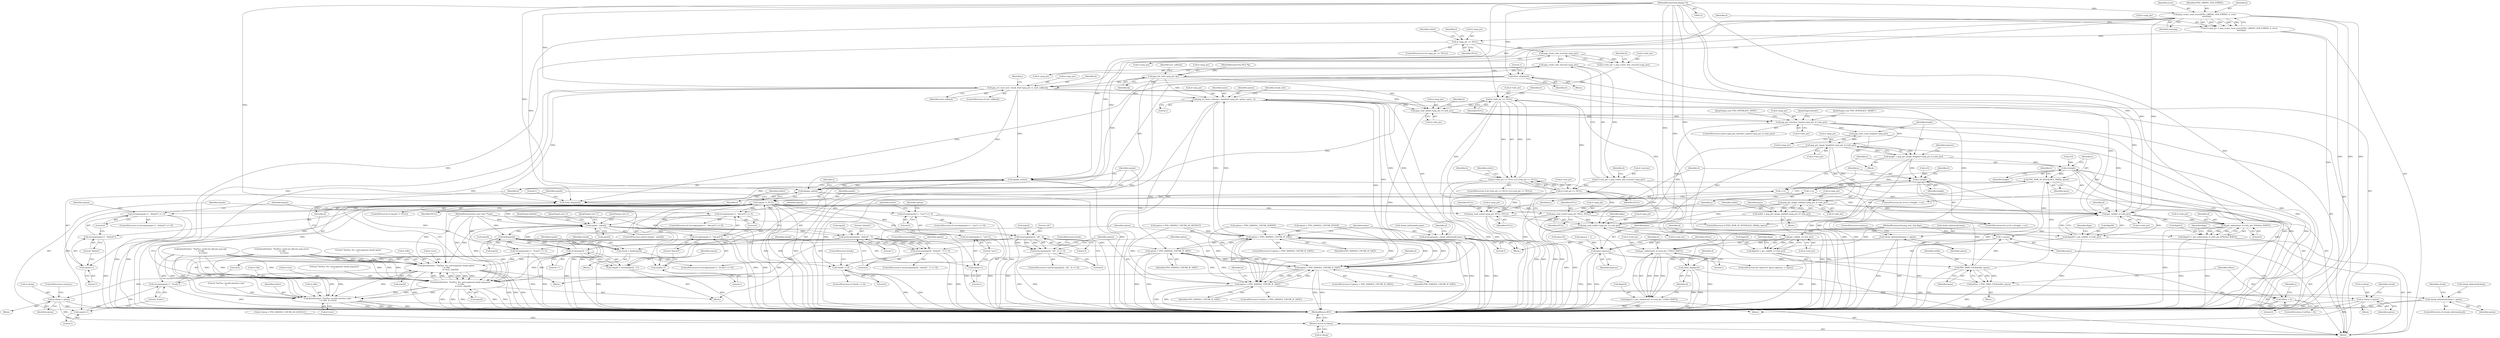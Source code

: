 digraph "0_Android_9d4853418ab2f754c2b63e091c29c5529b8b86ca_32@API" {
"1000153" [label="(Call,png_create_read_struct(PNG_LIBPNG_VER_STRING, d, error,\n      warning))"];
"1000127" [label="(MethodParameterIn,display *d)"];
"1000149" [label="(Call,d->png_ptr = png_create_read_struct(PNG_LIBPNG_VER_STRING, d, error,\n      warning))"];
"1000159" [label="(Call,d->png_ptr == NULL)"];
"1000180" [label="(Call,png_create_info_struct(d->png_ptr))"];
"1000176" [label="(Call,d->info_ptr = png_create_info_struct(d->png_ptr))"];
"1000194" [label="(Call,d->info_ptr == NULL)"];
"1000193" [label="(Call,d->info_ptr == NULL || d->end_ptr == NULL)"];
"1000199" [label="(Call,d->end_ptr == NULL)"];
"1000251" [label="(Call,equals != NULL)"];
"1000258" [label="(Call,strcmp(equals+1, \"default\") == 0)"];
"1000259" [label="(Call,strcmp(equals+1, \"default\"))"];
"1000260" [label="(Call,equals+1)"];
"1000270" [label="(Call,strcmp(equals+1, \"discard\") == 0)"];
"1000271" [label="(Call,strcmp(equals+1, \"discard\"))"];
"1000272" [label="(Call,equals+1)"];
"1000282" [label="(Call,strcmp(equals+1, \"if-safe\") == 0)"];
"1000283" [label="(Call,strcmp(equals+1, \"if-safe\"))"];
"1000284" [label="(Call,equals+1)"];
"1000294" [label="(Call,strcmp(equals+1, \"save\") == 0)"];
"1000295" [label="(Call,strcmp(equals+1, \"save\"))"];
"1000296" [label="(Call,equals+1)"];
"1000321" [label="(Call,equals - argv[i])"];
"1000330" [label="(Call,find(argv[i]))"];
"1000245" [label="(Call,strchr(argv[i], '='))"];
"1000243" [label="(Call,*equals = strchr(argv[i], '='))"];
"1000306" [label="(Call,fprintf(stderr, \"%s(%s): %s: unrecognized chunk option\n\", d->file,\n               d->test, argv[i]))"];
"1000439" [label="(Call,fprintf(stderr, \"%s(%s): %s: unrecognized chunk argument\n\", d->file,\n         d->test, argv[i]))"];
"1000480" [label="(Call,fprintf(stderr, \"%s(%s): invalid interlace type\n\", d->file, d->test))"];
"1000328" [label="(Call,chunk = find(argv[i]))"];
"1000335" [label="(Call,chunk >= 0)"];
"1000372" [label="(Call,memcmp(argv[i], \"default\", 7))"];
"1000371" [label="(Call,memcmp(argv[i], \"default\", 7) == 0)"];
"1000395" [label="(Call,memcmp(argv[i], \"all\", 3))"];
"1000394" [label="(Call,memcmp(argv[i], \"all\", 3) == 0)"];
"1000565" [label="(Call,png_read_row(d->png_ptr, NULL, NULL))"];
"1000589" [label="(Call,png_read_end(d->png_ptr, d->end_ptr))"];
"1000630" [label="(Call,get_valid(d, d->end_ptr))"];
"1000626" [label="(Call,flags[2] = get_valid(d, d->end_ptr))"];
"1000639" [label="(Call,get_unknown(d, d->end_ptr, 1/*after IDAT*/))"];
"1000635" [label="(Call,flags[3] = get_unknown(d, d->end_ptr, 1/*after IDAT*/))"];
"1000645" [label="(Call,clean_display(d))"];
"1000583" [label="(Call,png_read_row(d->png_ptr, NULL, NULL))"];
"1000453" [label="(Call,png_read_info(d->png_ptr, d->info_ptr))"];
"1000461" [label="(Call,png_get_interlace_type(d->png_ptr, d->info_ptr))"];
"1000502" [label="(Call,png_start_read_image(d->png_ptr))"];
"1000508" [label="(Call,png_get_image_height(d->png_ptr, d->info_ptr))"];
"1000506" [label="(Call,height = png_get_image_height(d->png_ptr, d->info_ptr))"];
"1000556" [label="(Call,y<height)"];
"1000562" [label="(Call,PNG_ROW_IN_INTERLACE_PASS(y, ipass))"];
"1000537" [label="(Call,++ipass)"];
"1000534" [label="(Call,ipass<npasses)"];
"1000543" [label="(Call,PNG_PASS_COLS(width, ipass))"];
"1000541" [label="(Call,wPass = PNG_PASS_COLS(width, ipass))"];
"1000547" [label="(Call,wPass > 0)"];
"1000559" [label="(Call,++y)"];
"1000578" [label="(Call,y<height)"];
"1000581" [label="(Call,++y)"];
"1000523" [label="(Call,png_get_image_width(d->png_ptr, d->info_ptr))"];
"1000521" [label="(Call,width = png_get_image_width(d->png_ptr, d->info_ptr))"];
"1000600" [label="(Call,get_valid(d, d->info_ptr))"];
"1000596" [label="(Call,flags[0] = get_valid(d, d->info_ptr))"];
"1000609" [label="(Call,get_unknown(d, d->info_ptr, 0/*before IDAT*/))"];
"1000605" [label="(Call,flags[1] = get_unknown(d, d->info_ptr, 0/*before IDAT*/))"];
"1000188" [label="(Call,png_create_info_struct(d->png_ptr))"];
"1000184" [label="(Call,d->end_ptr = png_create_info_struct(d->png_ptr))"];
"1000218" [label="(Call,png_init_io(d->png_ptr, fp))"];
"1000225" [label="(Call,png_set_read_user_chunk_fn(d->png_ptr, d, read_callback))"];
"1000318" [label="(Call,display_exit(d))"];
"1000451" [label="(Call,display_exit(d))"];
"1000489" [label="(Call,clean_display(d))"];
"1000353" [label="(Call,png_set_keep_unknown_chunks(d->png_ptr, option, name, 1))"];
"1000340" [label="(Call,option < PNG_HANDLE_CHUNK_IF_SAFE)"];
"1000289" [label="(Call,option = PNG_HANDLE_CHUNK_IF_SAFE)"];
"1000381" [label="(Call,option < PNG_HANDLE_CHUNK_IF_SAFE)"];
"1000385" [label="(Call,d->keep = option)"];
"1000647" [label="(Return,return d->keep;)"];
"1000404" [label="(Call,option < PNG_HANDLE_CHUNK_IF_SAFE)"];
"1000408" [label="(Call,d->keep = option)"];
"1000428" [label="(Call,chunk_info[chunk].keep = option)"];
"1000345" [label="(Call,memcpy(name, chunk_info[chunk].name, 5))"];
"1000360" [label="(Call,chunk_info[chunk].keep = option)"];
"1000214" [label="(Call,clean_display(d))"];
"1000509" [label="(Call,d->png_ptr)"];
"1000564" [label="(Identifier,ipass)"];
"1000326" [label="(Block,)"];
"1000385" [label="(Call,d->keep = option)"];
"1000486" [label="(Call,d->test)"];
"1000243" [label="(Call,*equals = strchr(argv[i], '='))"];
"1000445" [label="(Call,d->test)"];
"1000220" [label="(Identifier,d)"];
"1000315" [label="(Call,argv[i])"];
"1000258" [label="(Call,strcmp(equals+1, \"default\") == 0)"];
"1000646" [label="(Identifier,d)"];
"1000462" [label="(Call,d->png_ptr)"];
"1000186" [label="(Identifier,d)"];
"1000257" [label="(ControlStructure,if (strcmp(equals+1, \"default\") == 0))"];
"1000273" [label="(Identifier,equals)"];
"1000522" [label="(Identifier,width)"];
"1000422" [label="(ControlStructure,if (chunk_info[chunk].all))"];
"1000610" [label="(Identifier,d)"];
"1000270" [label="(Call,strcmp(equals+1, \"discard\") == 0)"];
"1000530" [label="(ControlStructure,for (ipass=0; ipass<npasses; ++ipass))"];
"1000386" [label="(Call,d->keep)"];
"1000373" [label="(Call,argv[i])"];
"1000381" [label="(Call,option < PNG_HANDLE_CHUNK_IF_SAFE)"];
"1000301" [label="(Call,option = PNG_HANDLE_CHUNK_ALWAYS)"];
"1000380" [label="(ControlStructure,if (option < PNG_HANDLE_CHUNK_IF_SAFE))"];
"1000277" [label="(Call,option = PNG_HANDLE_CHUNK_NEVER)"];
"1000219" [label="(Call,d->png_ptr)"];
"1000156" [label="(Identifier,error)"];
"1000468" [label="(Block,)"];
"1000636" [label="(Call,flags[3])"];
"1000271" [label="(Call,strcmp(equals+1, \"discard\"))"];
"1000290" [label="(Identifier,option)"];
"1000609" [label="(Call,get_unknown(d, d->info_ptr, 0/*before IDAT*/))"];
"1000479" [label="(JumpTarget,default:)"];
"1000390" [label="(ControlStructure,continue;)"];
"1000591" [label="(Identifier,d)"];
"1000548" [label="(Identifier,wPass)"];
"1000346" [label="(Identifier,name)"];
"1000460" [label="(ControlStructure,switch (png_get_interlace_type(d->png_ptr, d->info_ptr)))"];
"1000441" [label="(Literal,\"%s(%s): %s: unrecognized chunk argument\n\")"];
"1000404" [label="(Call,option < PNG_HANDLE_CHUNK_IF_SAFE)"];
"1000178" [label="(Identifier,d)"];
"1000410" [label="(Identifier,d)"];
"1000240" [label="(Identifier,i)"];
"1000402" [label="(Block,)"];
"1000217" [label="(Literal,1)"];
"1000461" [label="(Call,png_get_interlace_type(d->png_ptr, d->info_ptr))"];
"1000635" [label="(Call,flags[3] = get_unknown(d, d->end_ptr, 1/*after IDAT*/))"];
"1000541" [label="(Call,wPass = PNG_PASS_COLS(width, ipass))"];
"1000265" [label="(Call,option = PNG_HANDLE_CHUNK_AS_DEFAULT)"];
"1000409" [label="(Call,d->keep)"];
"1000275" [label="(Literal,\"discard\")"];
"1000587" [label="(Identifier,NULL)"];
"1000241" [label="(Block,)"];
"1000454" [label="(Call,d->png_ptr)"];
"1000195" [label="(Call,d->info_ptr)"];
"1000578" [label="(Call,y<height)"];
"1000154" [label="(Identifier,PNG_LIBPNG_VER_STRING)"];
"1000537" [label="(Call,++ipass)"];
"1000306" [label="(Call,fprintf(stderr, \"%s(%s): %s: unrecognized chunk option\n\", d->file,\n               d->test, argv[i]))"];
"1000176" [label="(Call,d->info_ptr = png_create_info_struct(d->png_ptr))"];
"1000463" [label="(Identifier,d)"];
"1000585" [label="(Identifier,d)"];
"1000639" [label="(Call,get_unknown(d, d->end_ptr, 1/*after IDAT*/))"];
"1000647" [label="(Return,return d->keep;)"];
"1000234" [label="(Identifier,i)"];
"1000395" [label="(Call,memcmp(argv[i], \"all\", 3))"];
"1000328" [label="(Call,chunk = find(argv[i]))"];
"1000581" [label="(Call,++y)"];
"1000379" [label="(Block,)"];
"1000352" [label="(Literal,5)"];
"1000123" [label="(MethodParameterIn,FILE *fp)"];
"1000512" [label="(Call,d->info_ptr)"];
"1000126" [label="(MethodParameterIn,png_uint_32p flags)"];
"1000637" [label="(Identifier,flags)"];
"1000503" [label="(Call,d->png_ptr)"];
"1000287" [label="(Literal,\"if-safe\")"];
"1000321" [label="(Call,equals - argv[i])"];
"1000319" [label="(Identifier,d)"];
"1000597" [label="(Call,flags[0])"];
"1000649" [label="(Identifier,d)"];
"1000617" [label="(Identifier,flags)"];
"1000401" [label="(Literal,0)"];
"1000593" [label="(Call,d->end_ptr)"];
"1000334" [label="(ControlStructure,if (chunk >= 0))"];
"1000335" [label="(Call,chunk >= 0)"];
"1000177" [label="(Call,d->info_ptr)"];
"1000367" [label="(ControlStructure,continue;)"];
"1000252" [label="(Identifier,equals)"];
"1000297" [label="(Identifier,equals)"];
"1000331" [label="(Call,argv[i])"];
"1000371" [label="(Call,memcmp(argv[i], \"default\", 7) == 0)"];
"1000291" [label="(Identifier,PNG_HANDLE_CHUNK_IF_SAFE)"];
"1000483" [label="(Call,d->file)"];
"1000215" [label="(Identifier,d)"];
"1000206" [label="(Identifier,stderr)"];
"1000205" [label="(Call,fprintf(stderr, \"%s(%s): could not allocate png info\n\", d->file,\n         d->test))"];
"1000527" [label="(Call,d->info_ptr)"];
"1000323" [label="(Call,argv[i])"];
"1000605" [label="(Call,flags[1] = get_unknown(d, d->info_ptr, 0/*before IDAT*/))"];
"1000189" [label="(Call,d->png_ptr)"];
"1000251" [label="(Call,equals != NULL)"];
"1000453" [label="(Call,png_read_info(d->png_ptr, d->info_ptr))"];
"1000340" [label="(Call,option < PNG_HANDLE_CHUNK_IF_SAFE)"];
"1000596" [label="(Call,flags[0] = get_valid(d, d->info_ptr))"];
"1000161" [label="(Identifier,d)"];
"1000626" [label="(Call,flags[2] = get_valid(d, d->end_ptr))"];
"1000546" [label="(ControlStructure,if (wPass > 0))"];
"1000406" [label="(Identifier,PNG_HANDLE_CHUNK_IF_SAFE)"];
"1000457" [label="(Call,d->info_ptr)"];
"1000309" [label="(Call,d->file)"];
"1000160" [label="(Call,d->png_ptr)"];
"1000308" [label="(Literal,\"%s(%s): %s: unrecognized chunk option\n\")"];
"1000542" [label="(Identifier,wPass)"];
"1000631" [label="(Identifier,d)"];
"1000200" [label="(Call,d->end_ptr)"];
"1000264" [label="(Literal,0)"];
"1000575" [label="(Call,y=0)"];
"1000492" [label="(Literal,1)"];
"1000245" [label="(Call,strchr(argv[i], '='))"];
"1000452" [label="(Identifier,d)"];
"1000557" [label="(Identifier,y)"];
"1000341" [label="(Identifier,option)"];
"1000489" [label="(Call,clean_display(d))"];
"1000544" [label="(Identifier,width)"];
"1000588" [label="(Identifier,NULL)"];
"1000451" [label="(Call,display_exit(d))"];
"1000428" [label="(Call,chunk_info[chunk].keep = option)"];
"1000149" [label="(Call,d->png_ptr = png_create_read_struct(PNG_LIBPNG_VER_STRING, d, error,\n      warning))"];
"1000244" [label="(Identifier,equals)"];
"1000400" [label="(Literal,3)"];
"1000272" [label="(Call,equals+1)"];
"1000383" [label="(Identifier,PNG_HANDLE_CHUNK_IF_SAFE)"];
"1000263" [label="(Literal,\"default\")"];
"1000226" [label="(Call,d->png_ptr)"];
"1000288" [label="(Literal,0)"];
"1000192" [label="(ControlStructure,if (d->info_ptr == NULL || d->end_ptr == NULL))"];
"1000547" [label="(Call,wPass > 0)"];
"1000260" [label="(Call,equals+1)"];
"1000614" [label="(Literal,0)"];
"1000343" [label="(Block,)"];
"1000361" [label="(Call,chunk_info[chunk].keep)"];
"1000644" [label="(Literal,1)"];
"1000558" [label="(Identifier,height)"];
"1000607" [label="(Identifier,flags)"];
"1000405" [label="(Identifier,option)"];
"1000378" [label="(Literal,0)"];
"1000521" [label="(Call,width = png_get_image_width(d->png_ptr, d->info_ptr))"];
"1000523" [label="(Call,png_get_image_width(d->png_ptr, d->info_ptr))"];
"1000318" [label="(Call,display_exit(d))"];
"1000296" [label="(Call,equals+1)"];
"1000285" [label="(Identifier,equals)"];
"1000648" [label="(Call,d->keep)"];
"1000436" [label="(ControlStructure,break;)"];
"1000482" [label="(Literal,\"%s(%s): invalid interlace type\n\")"];
"1000387" [label="(Identifier,d)"];
"1000250" [label="(ControlStructure,if (equals != NULL))"];
"1000370" [label="(ControlStructure,if (memcmp(argv[i], \"default\", 7) == 0))"];
"1000437" [label="(JumpTarget,default:)"];
"1000330" [label="(Call,find(argv[i]))"];
"1000224" [label="(Identifier,set_callback)"];
"1000490" [label="(Identifier,d)"];
"1000345" [label="(Call,memcpy(name, chunk_info[chunk].name, 5))"];
"1000281" [label="(ControlStructure,if (strcmp(equals+1, \"if-safe\") == 0))"];
"1000602" [label="(Call,d->info_ptr)"];
"1000294" [label="(Call,strcmp(equals+1, \"save\") == 0)"];
"1000366" [label="(Identifier,option)"];
"1000360" [label="(Call,chunk_info[chunk].keep = option)"];
"1000372" [label="(Call,memcmp(argv[i], \"default\", 7))"];
"1000531" [label="(Call,ipass=0)"];
"1000249" [label="(Literal,'=')"];
"1000448" [label="(Call,argv[i])"];
"1000600" [label="(Call,get_valid(d, d->info_ptr))"];
"1000155" [label="(Identifier,d)"];
"1000157" [label="(Identifier,warning)"];
"1000517" [label="(Identifier,npasses)"];
"1000553" [label="(Call,y=0)"];
"1000545" [label="(Identifier,ipass)"];
"1000222" [label="(Identifier,fp)"];
"1000204" [label="(Block,)"];
"1000305" [label="(Block,)"];
"1000535" [label="(Identifier,ipass)"];
"1000574" [label="(ControlStructure,for (y=0; y<height; ++y))"];
"1000480" [label="(Call,fprintf(stderr, \"%s(%s): invalid interlace type\n\", d->file, d->test))"];
"1000474" [label="(JumpTarget,case PNG_INTERLACE_ADAM7:)"];
"1000538" [label="(Identifier,ipass)"];
"1000337" [label="(Literal,0)"];
"1000536" [label="(Identifier,npasses)"];
"1000465" [label="(Call,d->info_ptr)"];
"1000359" [label="(Literal,1)"];
"1000354" [label="(Call,d->png_ptr)"];
"1000289" [label="(Call,option = PNG_HANDLE_CHUNK_IF_SAFE)"];
"1000299" [label="(Literal,\"save\")"];
"1000320" [label="(ControlStructure,switch (equals - argv[i]))"];
"1000376" [label="(Literal,\"default\")"];
"1000393" [label="(ControlStructure,if (memcmp(argv[i], \"all\", 3) == 0))"];
"1000153" [label="(Call,png_create_read_struct(PNG_LIBPNG_VER_STRING, d, error,\n      warning))"];
"1000300" [label="(Literal,0)"];
"1000611" [label="(Call,d->info_ptr)"];
"1000230" [label="(Identifier,read_callback)"];
"1000554" [label="(Identifier,y)"];
"1000567" [label="(Identifier,d)"];
"1000539" [label="(Block,)"];
"1000560" [label="(Identifier,y)"];
"1000127" [label="(MethodParameterIn,display *d)"];
"1000421" [label="(Identifier,chunk)"];
"1000549" [label="(Literal,0)"];
"1000532" [label="(Identifier,ipass)"];
"1000563" [label="(Identifier,y)"];
"1000282" [label="(Call,strcmp(equals+1, \"if-safe\") == 0)"];
"1000269" [label="(ControlStructure,if (strcmp(equals+1, \"discard\") == 0))"];
"1000329" [label="(Identifier,chunk)"];
"1000253" [label="(Identifier,NULL)"];
"1000347" [label="(Call,chunk_info[chunk].name)"];
"1000507" [label="(Identifier,height)"];
"1000358" [label="(Identifier,name)"];
"1000283" [label="(Call,strcmp(equals+1, \"if-safe\"))"];
"1000368" [label="(ControlStructure,break;)"];
"1000274" [label="(Literal,1)"];
"1000408" [label="(Call,d->keep = option)"];
"1000516" [label="(Call,npasses > 1)"];
"1000134" [label="(Call,d->keep = PNG_HANDLE_CHUNK_AS_DEFAULT)"];
"1000276" [label="(Literal,0)"];
"1000524" [label="(Call,d->png_ptr)"];
"1000150" [label="(Call,d->png_ptr)"];
"1000336" [label="(Identifier,chunk)"];
"1000394" [label="(Call,memcmp(argv[i], \"all\", 3) == 0)"];
"1000259" [label="(Call,strcmp(equals+1, \"default\"))"];
"1000158" [label="(ControlStructure,if (d->png_ptr == NULL))"];
"1000543" [label="(Call,PNG_PASS_COLS(width, ipass))"];
"1000262" [label="(Literal,1)"];
"1000601" [label="(Identifier,d)"];
"1000389" [label="(Identifier,option)"];
"1000403" [label="(ControlStructure,if (option < PNG_HANDLE_CHUNK_IF_SAFE))"];
"1000579" [label="(Identifier,y)"];
"1000342" [label="(Identifier,PNG_HANDLE_CHUNK_IF_SAFE)"];
"1000582" [label="(Identifier,y)"];
"1000392" [label="(JumpTarget,case 3:)"];
"1000569" [label="(Identifier,NULL)"];
"1000369" [label="(JumpTarget,case 7:)"];
"1000641" [label="(Call,d->end_ptr)"];
"1000519" [label="(Block,)"];
"1000278" [label="(Identifier,option)"];
"1000327" [label="(JumpTarget,case 4:)"];
"1000439" [label="(Call,fprintf(stderr, \"%s(%s): %s: unrecognized chunk argument\n\", d->file,\n         d->test, argv[i]))"];
"1000166" [label="(Identifier,stderr)"];
"1000481" [label="(Identifier,stderr)"];
"1000188" [label="(Call,png_create_info_struct(d->png_ptr))"];
"1000307" [label="(Identifier,stderr)"];
"1000198" [label="(Identifier,NULL)"];
"1000382" [label="(Identifier,option)"];
"1000559" [label="(Call,++y)"];
"1000562" [label="(Call,PNG_ROW_IN_INTERLACE_PASS(y, ipass))"];
"1000196" [label="(Identifier,d)"];
"1000355" [label="(Identifier,d)"];
"1000570" [label="(Identifier,NULL)"];
"1000246" [label="(Call,argv[i])"];
"1000552" [label="(ControlStructure,for (y=0; y<height; ++y))"];
"1000584" [label="(Call,d->png_ptr)"];
"1000194" [label="(Call,d->info_ptr == NULL)"];
"1000627" [label="(Call,flags[2])"];
"1000223" [label="(ControlStructure,if (set_callback))"];
"1000180" [label="(Call,png_create_info_struct(d->png_ptr))"];
"1000284" [label="(Call,equals+1)"];
"1000225" [label="(Call,png_set_read_user_chunk_fn(d->png_ptr, d, read_callback))"];
"1000565" [label="(Call,png_read_row(d->png_ptr, NULL, NULL))"];
"1000295" [label="(Call,strcmp(equals+1, \"save\"))"];
"1000502" [label="(Call,png_start_read_image(d->png_ptr))"];
"1000165" [label="(Call,fprintf(stderr, \"%s(%s): could not allocate png struct\n\", d->file,\n         d->test))"];
"1000286" [label="(Literal,1)"];
"1000412" [label="(Identifier,option)"];
"1000184" [label="(Call,d->end_ptr = png_create_info_struct(d->png_ptr))"];
"1000353" [label="(Call,png_set_keep_unknown_chunks(d->png_ptr, option, name, 1))"];
"1000589" [label="(Call,png_read_end(d->png_ptr, d->end_ptr))"];
"1000214" [label="(Call,clean_display(d))"];
"1000203" [label="(Identifier,NULL)"];
"1000298" [label="(Literal,1)"];
"1000312" [label="(Call,d->test)"];
"1000391" [label="(ControlStructure,break;)"];
"1000561" [label="(ControlStructure,if (PNG_ROW_IN_INTERLACE_PASS(y, ipass)))"];
"1000501" [label="(Block,)"];
"1000129" [label="(Block,)"];
"1000396" [label="(Call,argv[i])"];
"1000229" [label="(Identifier,d)"];
"1000266" [label="(Identifier,option)"];
"1000508" [label="(Call,png_get_image_height(d->png_ptr, d->info_ptr))"];
"1000632" [label="(Call,d->end_ptr)"];
"1000159" [label="(Call,d->png_ptr == NULL)"];
"1000125" [label="(MethodParameterIn,const char **argv)"];
"1000556" [label="(Call,y<height)"];
"1000506" [label="(Call,height = png_get_image_height(d->png_ptr, d->info_ptr))"];
"1000293" [label="(ControlStructure,if (strcmp(equals+1, \"save\") == 0))"];
"1000630" [label="(Call,get_valid(d, d->end_ptr))"];
"1000377" [label="(Literal,7)"];
"1000429" [label="(Call,chunk_info[chunk].keep)"];
"1000163" [label="(Identifier,NULL)"];
"1000322" [label="(Identifier,equals)"];
"1000580" [label="(Identifier,height)"];
"1000645" [label="(Call,clean_display(d))"];
"1000201" [label="(Identifier,d)"];
"1000399" [label="(Literal,\"all\")"];
"1000434" [label="(Identifier,option)"];
"1000598" [label="(Identifier,flags)"];
"1000261" [label="(Identifier,equals)"];
"1000440" [label="(Identifier,stderr)"];
"1000469" [label="(JumpTarget,case PNG_INTERLACE_NONE:)"];
"1000651" [label="(MethodReturn,RET)"];
"1000218" [label="(Call,png_init_io(d->png_ptr, fp))"];
"1000566" [label="(Call,d->png_ptr)"];
"1000640" [label="(Identifier,d)"];
"1000357" [label="(Identifier,option)"];
"1000339" [label="(ControlStructure,if (option < PNG_HANDLE_CHUNK_IF_SAFE))"];
"1000606" [label="(Call,flags[1])"];
"1000442" [label="(Call,d->file)"];
"1000185" [label="(Call,d->end_ptr)"];
"1000199" [label="(Call,d->end_ptr == NULL)"];
"1000193" [label="(Call,d->info_ptr == NULL || d->end_ptr == NULL)"];
"1000534" [label="(Call,ipass<npasses)"];
"1000363" [label="(Identifier,chunk_info)"];
"1000583" [label="(Call,png_read_row(d->png_ptr, NULL, NULL))"];
"1000415" [label="(Identifier,chunk)"];
"1000590" [label="(Call,d->png_ptr)"];
"1000181" [label="(Call,d->png_ptr)"];
"1000302" [label="(Identifier,option)"];
"1000153" -> "1000149"  [label="AST: "];
"1000153" -> "1000157"  [label="CFG: "];
"1000154" -> "1000153"  [label="AST: "];
"1000155" -> "1000153"  [label="AST: "];
"1000156" -> "1000153"  [label="AST: "];
"1000157" -> "1000153"  [label="AST: "];
"1000149" -> "1000153"  [label="CFG: "];
"1000153" -> "1000651"  [label="DDG: "];
"1000153" -> "1000651"  [label="DDG: "];
"1000153" -> "1000651"  [label="DDG: "];
"1000153" -> "1000149"  [label="DDG: "];
"1000153" -> "1000149"  [label="DDG: "];
"1000153" -> "1000149"  [label="DDG: "];
"1000153" -> "1000149"  [label="DDG: "];
"1000127" -> "1000153"  [label="DDG: "];
"1000153" -> "1000214"  [label="DDG: "];
"1000153" -> "1000225"  [label="DDG: "];
"1000153" -> "1000318"  [label="DDG: "];
"1000153" -> "1000451"  [label="DDG: "];
"1000153" -> "1000489"  [label="DDG: "];
"1000153" -> "1000600"  [label="DDG: "];
"1000127" -> "1000122"  [label="AST: "];
"1000127" -> "1000651"  [label="DDG: "];
"1000127" -> "1000214"  [label="DDG: "];
"1000127" -> "1000225"  [label="DDG: "];
"1000127" -> "1000318"  [label="DDG: "];
"1000127" -> "1000451"  [label="DDG: "];
"1000127" -> "1000489"  [label="DDG: "];
"1000127" -> "1000600"  [label="DDG: "];
"1000127" -> "1000609"  [label="DDG: "];
"1000127" -> "1000630"  [label="DDG: "];
"1000127" -> "1000639"  [label="DDG: "];
"1000127" -> "1000645"  [label="DDG: "];
"1000149" -> "1000129"  [label="AST: "];
"1000150" -> "1000149"  [label="AST: "];
"1000161" -> "1000149"  [label="CFG: "];
"1000149" -> "1000651"  [label="DDG: "];
"1000149" -> "1000159"  [label="DDG: "];
"1000159" -> "1000158"  [label="AST: "];
"1000159" -> "1000163"  [label="CFG: "];
"1000160" -> "1000159"  [label="AST: "];
"1000163" -> "1000159"  [label="AST: "];
"1000166" -> "1000159"  [label="CFG: "];
"1000178" -> "1000159"  [label="CFG: "];
"1000159" -> "1000651"  [label="DDG: "];
"1000159" -> "1000180"  [label="DDG: "];
"1000159" -> "1000194"  [label="DDG: "];
"1000180" -> "1000176"  [label="AST: "];
"1000180" -> "1000181"  [label="CFG: "];
"1000181" -> "1000180"  [label="AST: "];
"1000176" -> "1000180"  [label="CFG: "];
"1000180" -> "1000176"  [label="DDG: "];
"1000180" -> "1000188"  [label="DDG: "];
"1000176" -> "1000129"  [label="AST: "];
"1000177" -> "1000176"  [label="AST: "];
"1000186" -> "1000176"  [label="CFG: "];
"1000176" -> "1000194"  [label="DDG: "];
"1000194" -> "1000193"  [label="AST: "];
"1000194" -> "1000198"  [label="CFG: "];
"1000195" -> "1000194"  [label="AST: "];
"1000198" -> "1000194"  [label="AST: "];
"1000201" -> "1000194"  [label="CFG: "];
"1000193" -> "1000194"  [label="CFG: "];
"1000194" -> "1000651"  [label="DDG: "];
"1000194" -> "1000193"  [label="DDG: "];
"1000194" -> "1000193"  [label="DDG: "];
"1000194" -> "1000199"  [label="DDG: "];
"1000194" -> "1000251"  [label="DDG: "];
"1000194" -> "1000453"  [label="DDG: "];
"1000194" -> "1000565"  [label="DDG: "];
"1000194" -> "1000583"  [label="DDG: "];
"1000193" -> "1000192"  [label="AST: "];
"1000193" -> "1000199"  [label="CFG: "];
"1000199" -> "1000193"  [label="AST: "];
"1000206" -> "1000193"  [label="CFG: "];
"1000220" -> "1000193"  [label="CFG: "];
"1000193" -> "1000651"  [label="DDG: "];
"1000193" -> "1000651"  [label="DDG: "];
"1000193" -> "1000651"  [label="DDG: "];
"1000199" -> "1000193"  [label="DDG: "];
"1000199" -> "1000193"  [label="DDG: "];
"1000199" -> "1000203"  [label="CFG: "];
"1000200" -> "1000199"  [label="AST: "];
"1000203" -> "1000199"  [label="AST: "];
"1000199" -> "1000651"  [label="DDG: "];
"1000184" -> "1000199"  [label="DDG: "];
"1000199" -> "1000251"  [label="DDG: "];
"1000199" -> "1000565"  [label="DDG: "];
"1000199" -> "1000583"  [label="DDG: "];
"1000199" -> "1000589"  [label="DDG: "];
"1000251" -> "1000250"  [label="AST: "];
"1000251" -> "1000253"  [label="CFG: "];
"1000252" -> "1000251"  [label="AST: "];
"1000253" -> "1000251"  [label="AST: "];
"1000261" -> "1000251"  [label="CFG: "];
"1000440" -> "1000251"  [label="CFG: "];
"1000251" -> "1000651"  [label="DDG: "];
"1000251" -> "1000651"  [label="DDG: "];
"1000251" -> "1000651"  [label="DDG: "];
"1000243" -> "1000251"  [label="DDG: "];
"1000251" -> "1000258"  [label="DDG: "];
"1000251" -> "1000259"  [label="DDG: "];
"1000251" -> "1000260"  [label="DDG: "];
"1000251" -> "1000270"  [label="DDG: "];
"1000251" -> "1000271"  [label="DDG: "];
"1000251" -> "1000272"  [label="DDG: "];
"1000251" -> "1000282"  [label="DDG: "];
"1000251" -> "1000283"  [label="DDG: "];
"1000251" -> "1000284"  [label="DDG: "];
"1000251" -> "1000294"  [label="DDG: "];
"1000251" -> "1000295"  [label="DDG: "];
"1000251" -> "1000296"  [label="DDG: "];
"1000251" -> "1000321"  [label="DDG: "];
"1000251" -> "1000565"  [label="DDG: "];
"1000251" -> "1000583"  [label="DDG: "];
"1000258" -> "1000257"  [label="AST: "];
"1000258" -> "1000264"  [label="CFG: "];
"1000259" -> "1000258"  [label="AST: "];
"1000264" -> "1000258"  [label="AST: "];
"1000266" -> "1000258"  [label="CFG: "];
"1000273" -> "1000258"  [label="CFG: "];
"1000258" -> "1000651"  [label="DDG: "];
"1000258" -> "1000651"  [label="DDG: "];
"1000259" -> "1000263"  [label="CFG: "];
"1000260" -> "1000259"  [label="AST: "];
"1000263" -> "1000259"  [label="AST: "];
"1000264" -> "1000259"  [label="CFG: "];
"1000259" -> "1000651"  [label="DDG: "];
"1000260" -> "1000262"  [label="CFG: "];
"1000261" -> "1000260"  [label="AST: "];
"1000262" -> "1000260"  [label="AST: "];
"1000263" -> "1000260"  [label="CFG: "];
"1000270" -> "1000269"  [label="AST: "];
"1000270" -> "1000276"  [label="CFG: "];
"1000271" -> "1000270"  [label="AST: "];
"1000276" -> "1000270"  [label="AST: "];
"1000278" -> "1000270"  [label="CFG: "];
"1000285" -> "1000270"  [label="CFG: "];
"1000270" -> "1000651"  [label="DDG: "];
"1000270" -> "1000651"  [label="DDG: "];
"1000271" -> "1000275"  [label="CFG: "];
"1000272" -> "1000271"  [label="AST: "];
"1000275" -> "1000271"  [label="AST: "];
"1000276" -> "1000271"  [label="CFG: "];
"1000271" -> "1000651"  [label="DDG: "];
"1000272" -> "1000274"  [label="CFG: "];
"1000273" -> "1000272"  [label="AST: "];
"1000274" -> "1000272"  [label="AST: "];
"1000275" -> "1000272"  [label="CFG: "];
"1000282" -> "1000281"  [label="AST: "];
"1000282" -> "1000288"  [label="CFG: "];
"1000283" -> "1000282"  [label="AST: "];
"1000288" -> "1000282"  [label="AST: "];
"1000290" -> "1000282"  [label="CFG: "];
"1000297" -> "1000282"  [label="CFG: "];
"1000282" -> "1000651"  [label="DDG: "];
"1000282" -> "1000651"  [label="DDG: "];
"1000283" -> "1000287"  [label="CFG: "];
"1000284" -> "1000283"  [label="AST: "];
"1000287" -> "1000283"  [label="AST: "];
"1000288" -> "1000283"  [label="CFG: "];
"1000283" -> "1000651"  [label="DDG: "];
"1000284" -> "1000286"  [label="CFG: "];
"1000285" -> "1000284"  [label="AST: "];
"1000286" -> "1000284"  [label="AST: "];
"1000287" -> "1000284"  [label="CFG: "];
"1000294" -> "1000293"  [label="AST: "];
"1000294" -> "1000300"  [label="CFG: "];
"1000295" -> "1000294"  [label="AST: "];
"1000300" -> "1000294"  [label="AST: "];
"1000302" -> "1000294"  [label="CFG: "];
"1000307" -> "1000294"  [label="CFG: "];
"1000294" -> "1000651"  [label="DDG: "];
"1000294" -> "1000651"  [label="DDG: "];
"1000295" -> "1000299"  [label="CFG: "];
"1000296" -> "1000295"  [label="AST: "];
"1000299" -> "1000295"  [label="AST: "];
"1000300" -> "1000295"  [label="CFG: "];
"1000295" -> "1000651"  [label="DDG: "];
"1000296" -> "1000298"  [label="CFG: "];
"1000297" -> "1000296"  [label="AST: "];
"1000298" -> "1000296"  [label="AST: "];
"1000299" -> "1000296"  [label="CFG: "];
"1000321" -> "1000320"  [label="AST: "];
"1000321" -> "1000323"  [label="CFG: "];
"1000322" -> "1000321"  [label="AST: "];
"1000323" -> "1000321"  [label="AST: "];
"1000327" -> "1000321"  [label="CFG: "];
"1000369" -> "1000321"  [label="CFG: "];
"1000392" -> "1000321"  [label="CFG: "];
"1000437" -> "1000321"  [label="CFG: "];
"1000321" -> "1000651"  [label="DDG: "];
"1000321" -> "1000651"  [label="DDG: "];
"1000321" -> "1000651"  [label="DDG: "];
"1000306" -> "1000321"  [label="DDG: "];
"1000245" -> "1000321"  [label="DDG: "];
"1000125" -> "1000321"  [label="DDG: "];
"1000321" -> "1000330"  [label="DDG: "];
"1000321" -> "1000372"  [label="DDG: "];
"1000321" -> "1000395"  [label="DDG: "];
"1000321" -> "1000439"  [label="DDG: "];
"1000330" -> "1000328"  [label="AST: "];
"1000330" -> "1000331"  [label="CFG: "];
"1000331" -> "1000330"  [label="AST: "];
"1000328" -> "1000330"  [label="CFG: "];
"1000330" -> "1000651"  [label="DDG: "];
"1000330" -> "1000245"  [label="DDG: "];
"1000330" -> "1000328"  [label="DDG: "];
"1000125" -> "1000330"  [label="DDG: "];
"1000330" -> "1000439"  [label="DDG: "];
"1000245" -> "1000243"  [label="AST: "];
"1000245" -> "1000249"  [label="CFG: "];
"1000246" -> "1000245"  [label="AST: "];
"1000249" -> "1000245"  [label="AST: "];
"1000243" -> "1000245"  [label="CFG: "];
"1000245" -> "1000243"  [label="DDG: "];
"1000245" -> "1000243"  [label="DDG: "];
"1000395" -> "1000245"  [label="DDG: "];
"1000372" -> "1000245"  [label="DDG: "];
"1000439" -> "1000245"  [label="DDG: "];
"1000125" -> "1000245"  [label="DDG: "];
"1000245" -> "1000306"  [label="DDG: "];
"1000245" -> "1000439"  [label="DDG: "];
"1000243" -> "1000241"  [label="AST: "];
"1000244" -> "1000243"  [label="AST: "];
"1000252" -> "1000243"  [label="CFG: "];
"1000243" -> "1000651"  [label="DDG: "];
"1000306" -> "1000305"  [label="AST: "];
"1000306" -> "1000315"  [label="CFG: "];
"1000307" -> "1000306"  [label="AST: "];
"1000308" -> "1000306"  [label="AST: "];
"1000309" -> "1000306"  [label="AST: "];
"1000312" -> "1000306"  [label="AST: "];
"1000315" -> "1000306"  [label="AST: "];
"1000319" -> "1000306"  [label="CFG: "];
"1000306" -> "1000651"  [label="DDG: "];
"1000306" -> "1000651"  [label="DDG: "];
"1000306" -> "1000651"  [label="DDG: "];
"1000306" -> "1000651"  [label="DDG: "];
"1000439" -> "1000306"  [label="DDG: "];
"1000439" -> "1000306"  [label="DDG: "];
"1000439" -> "1000306"  [label="DDG: "];
"1000165" -> "1000306"  [label="DDG: "];
"1000165" -> "1000306"  [label="DDG: "];
"1000165" -> "1000306"  [label="DDG: "];
"1000205" -> "1000306"  [label="DDG: "];
"1000205" -> "1000306"  [label="DDG: "];
"1000205" -> "1000306"  [label="DDG: "];
"1000125" -> "1000306"  [label="DDG: "];
"1000306" -> "1000439"  [label="DDG: "];
"1000306" -> "1000439"  [label="DDG: "];
"1000306" -> "1000439"  [label="DDG: "];
"1000306" -> "1000480"  [label="DDG: "];
"1000306" -> "1000480"  [label="DDG: "];
"1000306" -> "1000480"  [label="DDG: "];
"1000439" -> "1000241"  [label="AST: "];
"1000439" -> "1000448"  [label="CFG: "];
"1000440" -> "1000439"  [label="AST: "];
"1000441" -> "1000439"  [label="AST: "];
"1000442" -> "1000439"  [label="AST: "];
"1000445" -> "1000439"  [label="AST: "];
"1000448" -> "1000439"  [label="AST: "];
"1000452" -> "1000439"  [label="CFG: "];
"1000439" -> "1000651"  [label="DDG: "];
"1000439" -> "1000651"  [label="DDG: "];
"1000439" -> "1000651"  [label="DDG: "];
"1000439" -> "1000651"  [label="DDG: "];
"1000439" -> "1000651"  [label="DDG: "];
"1000165" -> "1000439"  [label="DDG: "];
"1000165" -> "1000439"  [label="DDG: "];
"1000165" -> "1000439"  [label="DDG: "];
"1000205" -> "1000439"  [label="DDG: "];
"1000205" -> "1000439"  [label="DDG: "];
"1000205" -> "1000439"  [label="DDG: "];
"1000395" -> "1000439"  [label="DDG: "];
"1000372" -> "1000439"  [label="DDG: "];
"1000125" -> "1000439"  [label="DDG: "];
"1000439" -> "1000480"  [label="DDG: "];
"1000439" -> "1000480"  [label="DDG: "];
"1000439" -> "1000480"  [label="DDG: "];
"1000480" -> "1000468"  [label="AST: "];
"1000480" -> "1000486"  [label="CFG: "];
"1000481" -> "1000480"  [label="AST: "];
"1000482" -> "1000480"  [label="AST: "];
"1000483" -> "1000480"  [label="AST: "];
"1000486" -> "1000480"  [label="AST: "];
"1000490" -> "1000480"  [label="CFG: "];
"1000480" -> "1000651"  [label="DDG: "];
"1000480" -> "1000651"  [label="DDG: "];
"1000480" -> "1000651"  [label="DDG: "];
"1000480" -> "1000651"  [label="DDG: "];
"1000165" -> "1000480"  [label="DDG: "];
"1000165" -> "1000480"  [label="DDG: "];
"1000165" -> "1000480"  [label="DDG: "];
"1000205" -> "1000480"  [label="DDG: "];
"1000205" -> "1000480"  [label="DDG: "];
"1000205" -> "1000480"  [label="DDG: "];
"1000328" -> "1000326"  [label="AST: "];
"1000329" -> "1000328"  [label="AST: "];
"1000336" -> "1000328"  [label="CFG: "];
"1000328" -> "1000651"  [label="DDG: "];
"1000328" -> "1000335"  [label="DDG: "];
"1000335" -> "1000334"  [label="AST: "];
"1000335" -> "1000337"  [label="CFG: "];
"1000336" -> "1000335"  [label="AST: "];
"1000337" -> "1000335"  [label="AST: "];
"1000341" -> "1000335"  [label="CFG: "];
"1000368" -> "1000335"  [label="CFG: "];
"1000335" -> "1000651"  [label="DDG: "];
"1000335" -> "1000651"  [label="DDG: "];
"1000372" -> "1000371"  [label="AST: "];
"1000372" -> "1000377"  [label="CFG: "];
"1000373" -> "1000372"  [label="AST: "];
"1000376" -> "1000372"  [label="AST: "];
"1000377" -> "1000372"  [label="AST: "];
"1000378" -> "1000372"  [label="CFG: "];
"1000372" -> "1000651"  [label="DDG: "];
"1000372" -> "1000371"  [label="DDG: "];
"1000372" -> "1000371"  [label="DDG: "];
"1000372" -> "1000371"  [label="DDG: "];
"1000125" -> "1000372"  [label="DDG: "];
"1000371" -> "1000370"  [label="AST: "];
"1000371" -> "1000378"  [label="CFG: "];
"1000378" -> "1000371"  [label="AST: "];
"1000382" -> "1000371"  [label="CFG: "];
"1000391" -> "1000371"  [label="CFG: "];
"1000371" -> "1000651"  [label="DDG: "];
"1000371" -> "1000651"  [label="DDG: "];
"1000395" -> "1000394"  [label="AST: "];
"1000395" -> "1000400"  [label="CFG: "];
"1000396" -> "1000395"  [label="AST: "];
"1000399" -> "1000395"  [label="AST: "];
"1000400" -> "1000395"  [label="AST: "];
"1000401" -> "1000395"  [label="CFG: "];
"1000395" -> "1000651"  [label="DDG: "];
"1000395" -> "1000394"  [label="DDG: "];
"1000395" -> "1000394"  [label="DDG: "];
"1000395" -> "1000394"  [label="DDG: "];
"1000125" -> "1000395"  [label="DDG: "];
"1000394" -> "1000393"  [label="AST: "];
"1000394" -> "1000401"  [label="CFG: "];
"1000401" -> "1000394"  [label="AST: "];
"1000405" -> "1000394"  [label="CFG: "];
"1000436" -> "1000394"  [label="CFG: "];
"1000394" -> "1000651"  [label="DDG: "];
"1000394" -> "1000651"  [label="DDG: "];
"1000565" -> "1000561"  [label="AST: "];
"1000565" -> "1000570"  [label="CFG: "];
"1000566" -> "1000565"  [label="AST: "];
"1000569" -> "1000565"  [label="AST: "];
"1000570" -> "1000565"  [label="AST: "];
"1000560" -> "1000565"  [label="CFG: "];
"1000565" -> "1000651"  [label="DDG: "];
"1000565" -> "1000651"  [label="DDG: "];
"1000523" -> "1000565"  [label="DDG: "];
"1000565" -> "1000589"  [label="DDG: "];
"1000589" -> "1000129"  [label="AST: "];
"1000589" -> "1000593"  [label="CFG: "];
"1000590" -> "1000589"  [label="AST: "];
"1000593" -> "1000589"  [label="AST: "];
"1000598" -> "1000589"  [label="CFG: "];
"1000589" -> "1000651"  [label="DDG: "];
"1000589" -> "1000651"  [label="DDG: "];
"1000583" -> "1000589"  [label="DDG: "];
"1000461" -> "1000589"  [label="DDG: "];
"1000508" -> "1000589"  [label="DDG: "];
"1000523" -> "1000589"  [label="DDG: "];
"1000184" -> "1000589"  [label="DDG: "];
"1000589" -> "1000630"  [label="DDG: "];
"1000630" -> "1000626"  [label="AST: "];
"1000630" -> "1000632"  [label="CFG: "];
"1000631" -> "1000630"  [label="AST: "];
"1000632" -> "1000630"  [label="AST: "];
"1000626" -> "1000630"  [label="CFG: "];
"1000630" -> "1000626"  [label="DDG: "];
"1000630" -> "1000626"  [label="DDG: "];
"1000609" -> "1000630"  [label="DDG: "];
"1000630" -> "1000639"  [label="DDG: "];
"1000630" -> "1000639"  [label="DDG: "];
"1000626" -> "1000129"  [label="AST: "];
"1000627" -> "1000626"  [label="AST: "];
"1000637" -> "1000626"  [label="CFG: "];
"1000626" -> "1000651"  [label="DDG: "];
"1000626" -> "1000651"  [label="DDG: "];
"1000126" -> "1000626"  [label="DDG: "];
"1000639" -> "1000635"  [label="AST: "];
"1000639" -> "1000644"  [label="CFG: "];
"1000640" -> "1000639"  [label="AST: "];
"1000641" -> "1000639"  [label="AST: "];
"1000644" -> "1000639"  [label="AST: "];
"1000635" -> "1000639"  [label="CFG: "];
"1000639" -> "1000651"  [label="DDG: "];
"1000639" -> "1000635"  [label="DDG: "];
"1000639" -> "1000635"  [label="DDG: "];
"1000639" -> "1000635"  [label="DDG: "];
"1000639" -> "1000645"  [label="DDG: "];
"1000635" -> "1000129"  [label="AST: "];
"1000636" -> "1000635"  [label="AST: "];
"1000646" -> "1000635"  [label="CFG: "];
"1000635" -> "1000651"  [label="DDG: "];
"1000635" -> "1000651"  [label="DDG: "];
"1000126" -> "1000635"  [label="DDG: "];
"1000645" -> "1000129"  [label="AST: "];
"1000645" -> "1000646"  [label="CFG: "];
"1000646" -> "1000645"  [label="AST: "];
"1000649" -> "1000645"  [label="CFG: "];
"1000645" -> "1000651"  [label="DDG: "];
"1000645" -> "1000651"  [label="DDG: "];
"1000583" -> "1000574"  [label="AST: "];
"1000583" -> "1000588"  [label="CFG: "];
"1000584" -> "1000583"  [label="AST: "];
"1000587" -> "1000583"  [label="AST: "];
"1000588" -> "1000583"  [label="AST: "];
"1000582" -> "1000583"  [label="CFG: "];
"1000583" -> "1000651"  [label="DDG: "];
"1000583" -> "1000651"  [label="DDG: "];
"1000508" -> "1000583"  [label="DDG: "];
"1000453" -> "1000129"  [label="AST: "];
"1000453" -> "1000457"  [label="CFG: "];
"1000454" -> "1000453"  [label="AST: "];
"1000457" -> "1000453"  [label="AST: "];
"1000463" -> "1000453"  [label="CFG: "];
"1000453" -> "1000651"  [label="DDG: "];
"1000353" -> "1000453"  [label="DDG: "];
"1000225" -> "1000453"  [label="DDG: "];
"1000218" -> "1000453"  [label="DDG: "];
"1000453" -> "1000461"  [label="DDG: "];
"1000453" -> "1000461"  [label="DDG: "];
"1000461" -> "1000460"  [label="AST: "];
"1000461" -> "1000465"  [label="CFG: "];
"1000462" -> "1000461"  [label="AST: "];
"1000465" -> "1000461"  [label="AST: "];
"1000469" -> "1000461"  [label="CFG: "];
"1000474" -> "1000461"  [label="CFG: "];
"1000479" -> "1000461"  [label="CFG: "];
"1000461" -> "1000651"  [label="DDG: "];
"1000461" -> "1000502"  [label="DDG: "];
"1000461" -> "1000508"  [label="DDG: "];
"1000461" -> "1000600"  [label="DDG: "];
"1000502" -> "1000501"  [label="AST: "];
"1000502" -> "1000503"  [label="CFG: "];
"1000503" -> "1000502"  [label="AST: "];
"1000507" -> "1000502"  [label="CFG: "];
"1000502" -> "1000651"  [label="DDG: "];
"1000502" -> "1000508"  [label="DDG: "];
"1000508" -> "1000506"  [label="AST: "];
"1000508" -> "1000512"  [label="CFG: "];
"1000509" -> "1000508"  [label="AST: "];
"1000512" -> "1000508"  [label="AST: "];
"1000506" -> "1000508"  [label="CFG: "];
"1000508" -> "1000506"  [label="DDG: "];
"1000508" -> "1000506"  [label="DDG: "];
"1000508" -> "1000523"  [label="DDG: "];
"1000508" -> "1000523"  [label="DDG: "];
"1000508" -> "1000600"  [label="DDG: "];
"1000506" -> "1000501"  [label="AST: "];
"1000507" -> "1000506"  [label="AST: "];
"1000517" -> "1000506"  [label="CFG: "];
"1000506" -> "1000651"  [label="DDG: "];
"1000506" -> "1000651"  [label="DDG: "];
"1000506" -> "1000556"  [label="DDG: "];
"1000506" -> "1000578"  [label="DDG: "];
"1000556" -> "1000552"  [label="AST: "];
"1000556" -> "1000558"  [label="CFG: "];
"1000557" -> "1000556"  [label="AST: "];
"1000558" -> "1000556"  [label="AST: "];
"1000563" -> "1000556"  [label="CFG: "];
"1000538" -> "1000556"  [label="CFG: "];
"1000556" -> "1000651"  [label="DDG: "];
"1000556" -> "1000651"  [label="DDG: "];
"1000556" -> "1000651"  [label="DDG: "];
"1000559" -> "1000556"  [label="DDG: "];
"1000553" -> "1000556"  [label="DDG: "];
"1000556" -> "1000562"  [label="DDG: "];
"1000562" -> "1000561"  [label="AST: "];
"1000562" -> "1000564"  [label="CFG: "];
"1000563" -> "1000562"  [label="AST: "];
"1000564" -> "1000562"  [label="AST: "];
"1000567" -> "1000562"  [label="CFG: "];
"1000560" -> "1000562"  [label="CFG: "];
"1000562" -> "1000651"  [label="DDG: "];
"1000562" -> "1000537"  [label="DDG: "];
"1000562" -> "1000559"  [label="DDG: "];
"1000543" -> "1000562"  [label="DDG: "];
"1000537" -> "1000530"  [label="AST: "];
"1000537" -> "1000538"  [label="CFG: "];
"1000538" -> "1000537"  [label="AST: "];
"1000535" -> "1000537"  [label="CFG: "];
"1000537" -> "1000534"  [label="DDG: "];
"1000543" -> "1000537"  [label="DDG: "];
"1000534" -> "1000530"  [label="AST: "];
"1000534" -> "1000536"  [label="CFG: "];
"1000535" -> "1000534"  [label="AST: "];
"1000536" -> "1000534"  [label="AST: "];
"1000542" -> "1000534"  [label="CFG: "];
"1000591" -> "1000534"  [label="CFG: "];
"1000534" -> "1000651"  [label="DDG: "];
"1000534" -> "1000651"  [label="DDG: "];
"1000534" -> "1000651"  [label="DDG: "];
"1000531" -> "1000534"  [label="DDG: "];
"1000516" -> "1000534"  [label="DDG: "];
"1000534" -> "1000543"  [label="DDG: "];
"1000543" -> "1000541"  [label="AST: "];
"1000543" -> "1000545"  [label="CFG: "];
"1000544" -> "1000543"  [label="AST: "];
"1000545" -> "1000543"  [label="AST: "];
"1000541" -> "1000543"  [label="CFG: "];
"1000543" -> "1000651"  [label="DDG: "];
"1000543" -> "1000541"  [label="DDG: "];
"1000543" -> "1000541"  [label="DDG: "];
"1000521" -> "1000543"  [label="DDG: "];
"1000541" -> "1000539"  [label="AST: "];
"1000542" -> "1000541"  [label="AST: "];
"1000548" -> "1000541"  [label="CFG: "];
"1000541" -> "1000651"  [label="DDG: "];
"1000541" -> "1000547"  [label="DDG: "];
"1000547" -> "1000546"  [label="AST: "];
"1000547" -> "1000549"  [label="CFG: "];
"1000548" -> "1000547"  [label="AST: "];
"1000549" -> "1000547"  [label="AST: "];
"1000554" -> "1000547"  [label="CFG: "];
"1000538" -> "1000547"  [label="CFG: "];
"1000547" -> "1000651"  [label="DDG: "];
"1000547" -> "1000651"  [label="DDG: "];
"1000559" -> "1000552"  [label="AST: "];
"1000559" -> "1000560"  [label="CFG: "];
"1000560" -> "1000559"  [label="AST: "];
"1000557" -> "1000559"  [label="CFG: "];
"1000578" -> "1000574"  [label="AST: "];
"1000578" -> "1000580"  [label="CFG: "];
"1000579" -> "1000578"  [label="AST: "];
"1000580" -> "1000578"  [label="AST: "];
"1000585" -> "1000578"  [label="CFG: "];
"1000591" -> "1000578"  [label="CFG: "];
"1000578" -> "1000651"  [label="DDG: "];
"1000578" -> "1000651"  [label="DDG: "];
"1000578" -> "1000651"  [label="DDG: "];
"1000581" -> "1000578"  [label="DDG: "];
"1000575" -> "1000578"  [label="DDG: "];
"1000578" -> "1000581"  [label="DDG: "];
"1000581" -> "1000574"  [label="AST: "];
"1000581" -> "1000582"  [label="CFG: "];
"1000582" -> "1000581"  [label="AST: "];
"1000579" -> "1000581"  [label="CFG: "];
"1000523" -> "1000521"  [label="AST: "];
"1000523" -> "1000527"  [label="CFG: "];
"1000524" -> "1000523"  [label="AST: "];
"1000527" -> "1000523"  [label="AST: "];
"1000521" -> "1000523"  [label="CFG: "];
"1000523" -> "1000521"  [label="DDG: "];
"1000523" -> "1000521"  [label="DDG: "];
"1000523" -> "1000600"  [label="DDG: "];
"1000521" -> "1000519"  [label="AST: "];
"1000522" -> "1000521"  [label="AST: "];
"1000532" -> "1000521"  [label="CFG: "];
"1000521" -> "1000651"  [label="DDG: "];
"1000521" -> "1000651"  [label="DDG: "];
"1000600" -> "1000596"  [label="AST: "];
"1000600" -> "1000602"  [label="CFG: "];
"1000601" -> "1000600"  [label="AST: "];
"1000602" -> "1000600"  [label="AST: "];
"1000596" -> "1000600"  [label="CFG: "];
"1000600" -> "1000596"  [label="DDG: "];
"1000600" -> "1000596"  [label="DDG: "];
"1000318" -> "1000600"  [label="DDG: "];
"1000451" -> "1000600"  [label="DDG: "];
"1000489" -> "1000600"  [label="DDG: "];
"1000214" -> "1000600"  [label="DDG: "];
"1000225" -> "1000600"  [label="DDG: "];
"1000600" -> "1000609"  [label="DDG: "];
"1000600" -> "1000609"  [label="DDG: "];
"1000596" -> "1000129"  [label="AST: "];
"1000597" -> "1000596"  [label="AST: "];
"1000607" -> "1000596"  [label="CFG: "];
"1000596" -> "1000651"  [label="DDG: "];
"1000596" -> "1000651"  [label="DDG: "];
"1000126" -> "1000596"  [label="DDG: "];
"1000609" -> "1000605"  [label="AST: "];
"1000609" -> "1000614"  [label="CFG: "];
"1000610" -> "1000609"  [label="AST: "];
"1000611" -> "1000609"  [label="AST: "];
"1000614" -> "1000609"  [label="AST: "];
"1000605" -> "1000609"  [label="CFG: "];
"1000609" -> "1000651"  [label="DDG: "];
"1000609" -> "1000605"  [label="DDG: "];
"1000609" -> "1000605"  [label="DDG: "];
"1000609" -> "1000605"  [label="DDG: "];
"1000605" -> "1000129"  [label="AST: "];
"1000606" -> "1000605"  [label="AST: "];
"1000617" -> "1000605"  [label="CFG: "];
"1000605" -> "1000651"  [label="DDG: "];
"1000605" -> "1000651"  [label="DDG: "];
"1000126" -> "1000605"  [label="DDG: "];
"1000188" -> "1000184"  [label="AST: "];
"1000188" -> "1000189"  [label="CFG: "];
"1000189" -> "1000188"  [label="AST: "];
"1000184" -> "1000188"  [label="CFG: "];
"1000188" -> "1000184"  [label="DDG: "];
"1000188" -> "1000218"  [label="DDG: "];
"1000184" -> "1000129"  [label="AST: "];
"1000185" -> "1000184"  [label="AST: "];
"1000196" -> "1000184"  [label="CFG: "];
"1000184" -> "1000651"  [label="DDG: "];
"1000218" -> "1000129"  [label="AST: "];
"1000218" -> "1000222"  [label="CFG: "];
"1000219" -> "1000218"  [label="AST: "];
"1000222" -> "1000218"  [label="AST: "];
"1000224" -> "1000218"  [label="CFG: "];
"1000218" -> "1000651"  [label="DDG: "];
"1000218" -> "1000651"  [label="DDG: "];
"1000123" -> "1000218"  [label="DDG: "];
"1000218" -> "1000225"  [label="DDG: "];
"1000218" -> "1000353"  [label="DDG: "];
"1000225" -> "1000223"  [label="AST: "];
"1000225" -> "1000230"  [label="CFG: "];
"1000226" -> "1000225"  [label="AST: "];
"1000229" -> "1000225"  [label="AST: "];
"1000230" -> "1000225"  [label="AST: "];
"1000234" -> "1000225"  [label="CFG: "];
"1000225" -> "1000651"  [label="DDG: "];
"1000225" -> "1000651"  [label="DDG: "];
"1000214" -> "1000225"  [label="DDG: "];
"1000225" -> "1000318"  [label="DDG: "];
"1000225" -> "1000353"  [label="DDG: "];
"1000225" -> "1000451"  [label="DDG: "];
"1000225" -> "1000489"  [label="DDG: "];
"1000318" -> "1000305"  [label="AST: "];
"1000318" -> "1000319"  [label="CFG: "];
"1000319" -> "1000318"  [label="AST: "];
"1000322" -> "1000318"  [label="CFG: "];
"1000318" -> "1000651"  [label="DDG: "];
"1000451" -> "1000318"  [label="DDG: "];
"1000214" -> "1000318"  [label="DDG: "];
"1000318" -> "1000451"  [label="DDG: "];
"1000318" -> "1000489"  [label="DDG: "];
"1000451" -> "1000241"  [label="AST: "];
"1000451" -> "1000452"  [label="CFG: "];
"1000452" -> "1000451"  [label="AST: "];
"1000240" -> "1000451"  [label="CFG: "];
"1000451" -> "1000651"  [label="DDG: "];
"1000214" -> "1000451"  [label="DDG: "];
"1000451" -> "1000489"  [label="DDG: "];
"1000489" -> "1000468"  [label="AST: "];
"1000489" -> "1000490"  [label="CFG: "];
"1000490" -> "1000489"  [label="AST: "];
"1000492" -> "1000489"  [label="CFG: "];
"1000214" -> "1000489"  [label="DDG: "];
"1000353" -> "1000343"  [label="AST: "];
"1000353" -> "1000359"  [label="CFG: "];
"1000354" -> "1000353"  [label="AST: "];
"1000357" -> "1000353"  [label="AST: "];
"1000358" -> "1000353"  [label="AST: "];
"1000359" -> "1000353"  [label="AST: "];
"1000363" -> "1000353"  [label="CFG: "];
"1000353" -> "1000651"  [label="DDG: "];
"1000353" -> "1000651"  [label="DDG: "];
"1000353" -> "1000340"  [label="DDG: "];
"1000353" -> "1000345"  [label="DDG: "];
"1000340" -> "1000353"  [label="DDG: "];
"1000345" -> "1000353"  [label="DDG: "];
"1000353" -> "1000360"  [label="DDG: "];
"1000353" -> "1000381"  [label="DDG: "];
"1000353" -> "1000404"  [label="DDG: "];
"1000340" -> "1000339"  [label="AST: "];
"1000340" -> "1000342"  [label="CFG: "];
"1000341" -> "1000340"  [label="AST: "];
"1000342" -> "1000340"  [label="AST: "];
"1000346" -> "1000340"  [label="CFG: "];
"1000340" -> "1000651"  [label="DDG: "];
"1000340" -> "1000651"  [label="DDG: "];
"1000340" -> "1000289"  [label="DDG: "];
"1000289" -> "1000340"  [label="DDG: "];
"1000265" -> "1000340"  [label="DDG: "];
"1000301" -> "1000340"  [label="DDG: "];
"1000277" -> "1000340"  [label="DDG: "];
"1000381" -> "1000340"  [label="DDG: "];
"1000381" -> "1000340"  [label="DDG: "];
"1000404" -> "1000340"  [label="DDG: "];
"1000404" -> "1000340"  [label="DDG: "];
"1000340" -> "1000381"  [label="DDG: "];
"1000340" -> "1000404"  [label="DDG: "];
"1000289" -> "1000281"  [label="AST: "];
"1000289" -> "1000291"  [label="CFG: "];
"1000290" -> "1000289"  [label="AST: "];
"1000291" -> "1000289"  [label="AST: "];
"1000322" -> "1000289"  [label="CFG: "];
"1000289" -> "1000651"  [label="DDG: "];
"1000289" -> "1000651"  [label="DDG: "];
"1000381" -> "1000289"  [label="DDG: "];
"1000404" -> "1000289"  [label="DDG: "];
"1000289" -> "1000381"  [label="DDG: "];
"1000289" -> "1000404"  [label="DDG: "];
"1000381" -> "1000380"  [label="AST: "];
"1000381" -> "1000383"  [label="CFG: "];
"1000382" -> "1000381"  [label="AST: "];
"1000383" -> "1000381"  [label="AST: "];
"1000387" -> "1000381"  [label="CFG: "];
"1000381" -> "1000651"  [label="DDG: "];
"1000381" -> "1000651"  [label="DDG: "];
"1000265" -> "1000381"  [label="DDG: "];
"1000301" -> "1000381"  [label="DDG: "];
"1000277" -> "1000381"  [label="DDG: "];
"1000404" -> "1000381"  [label="DDG: "];
"1000404" -> "1000381"  [label="DDG: "];
"1000381" -> "1000385"  [label="DDG: "];
"1000381" -> "1000404"  [label="DDG: "];
"1000381" -> "1000404"  [label="DDG: "];
"1000385" -> "1000379"  [label="AST: "];
"1000385" -> "1000389"  [label="CFG: "];
"1000386" -> "1000385"  [label="AST: "];
"1000389" -> "1000385"  [label="AST: "];
"1000390" -> "1000385"  [label="CFG: "];
"1000385" -> "1000651"  [label="DDG: "];
"1000385" -> "1000651"  [label="DDG: "];
"1000385" -> "1000647"  [label="DDG: "];
"1000647" -> "1000129"  [label="AST: "];
"1000647" -> "1000648"  [label="CFG: "];
"1000648" -> "1000647"  [label="AST: "];
"1000651" -> "1000647"  [label="CFG: "];
"1000647" -> "1000651"  [label="DDG: "];
"1000408" -> "1000647"  [label="DDG: "];
"1000134" -> "1000647"  [label="DDG: "];
"1000404" -> "1000403"  [label="AST: "];
"1000404" -> "1000406"  [label="CFG: "];
"1000405" -> "1000404"  [label="AST: "];
"1000406" -> "1000404"  [label="AST: "];
"1000410" -> "1000404"  [label="CFG: "];
"1000404" -> "1000651"  [label="DDG: "];
"1000404" -> "1000651"  [label="DDG: "];
"1000265" -> "1000404"  [label="DDG: "];
"1000301" -> "1000404"  [label="DDG: "];
"1000277" -> "1000404"  [label="DDG: "];
"1000404" -> "1000408"  [label="DDG: "];
"1000404" -> "1000428"  [label="DDG: "];
"1000408" -> "1000402"  [label="AST: "];
"1000408" -> "1000412"  [label="CFG: "];
"1000409" -> "1000408"  [label="AST: "];
"1000412" -> "1000408"  [label="AST: "];
"1000415" -> "1000408"  [label="CFG: "];
"1000408" -> "1000651"  [label="DDG: "];
"1000408" -> "1000651"  [label="DDG: "];
"1000428" -> "1000422"  [label="AST: "];
"1000428" -> "1000434"  [label="CFG: "];
"1000429" -> "1000428"  [label="AST: "];
"1000434" -> "1000428"  [label="AST: "];
"1000421" -> "1000428"  [label="CFG: "];
"1000428" -> "1000651"  [label="DDG: "];
"1000428" -> "1000651"  [label="DDG: "];
"1000345" -> "1000343"  [label="AST: "];
"1000345" -> "1000352"  [label="CFG: "];
"1000346" -> "1000345"  [label="AST: "];
"1000347" -> "1000345"  [label="AST: "];
"1000352" -> "1000345"  [label="AST: "];
"1000355" -> "1000345"  [label="CFG: "];
"1000345" -> "1000651"  [label="DDG: "];
"1000345" -> "1000651"  [label="DDG: "];
"1000360" -> "1000343"  [label="AST: "];
"1000360" -> "1000366"  [label="CFG: "];
"1000361" -> "1000360"  [label="AST: "];
"1000366" -> "1000360"  [label="AST: "];
"1000367" -> "1000360"  [label="CFG: "];
"1000360" -> "1000651"  [label="DDG: "];
"1000360" -> "1000651"  [label="DDG: "];
"1000214" -> "1000204"  [label="AST: "];
"1000214" -> "1000215"  [label="CFG: "];
"1000215" -> "1000214"  [label="AST: "];
"1000217" -> "1000214"  [label="CFG: "];
}
